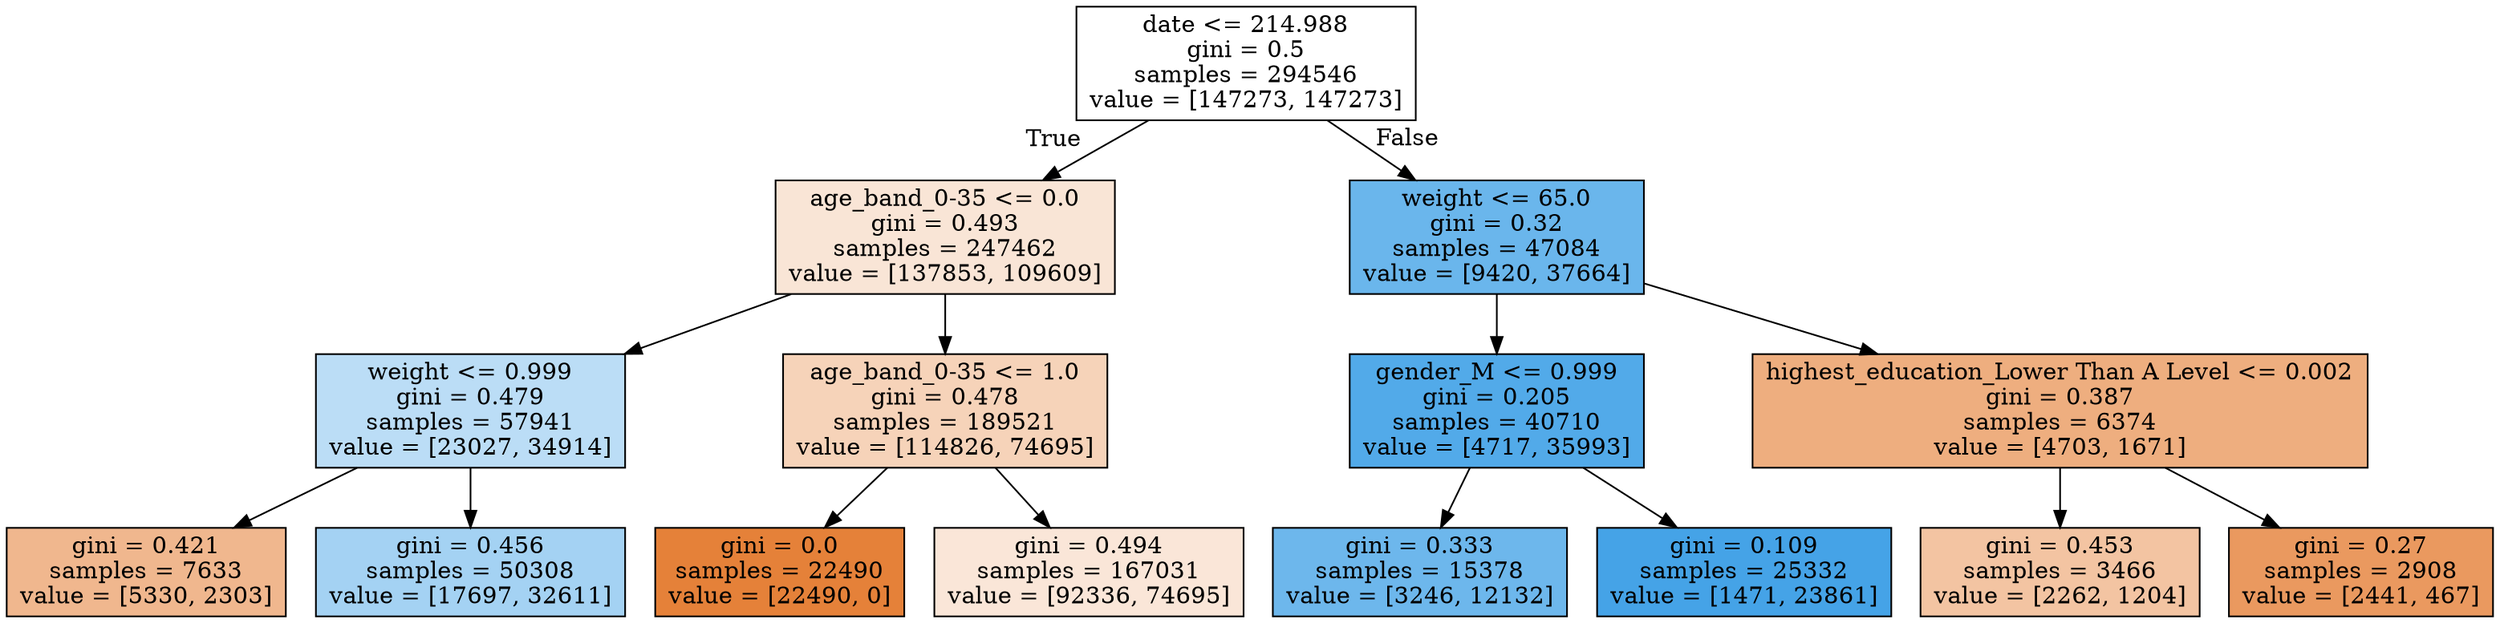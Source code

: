 digraph Tree {
node [shape=box, style="filled", color="black"] ;
0 [label="date <= 214.988\ngini = 0.5\nsamples = 294546\nvalue = [147273, 147273]", fillcolor="#e5813900"] ;
1 [label="age_band_0-35 <= 0.0\ngini = 0.493\nsamples = 247462\nvalue = [137853, 109609]", fillcolor="#e5813934"] ;
0 -> 1 [labeldistance=2.5, labelangle=45, headlabel="True"] ;
2 [label="weight <= 0.999\ngini = 0.479\nsamples = 57941\nvalue = [23027, 34914]", fillcolor="#399de557"] ;
1 -> 2 ;
3 [label="gini = 0.421\nsamples = 7633\nvalue = [5330, 2303]", fillcolor="#e5813991"] ;
2 -> 3 ;
4 [label="gini = 0.456\nsamples = 50308\nvalue = [17697, 32611]", fillcolor="#399de575"] ;
2 -> 4 ;
5 [label="age_band_0-35 <= 1.0\ngini = 0.478\nsamples = 189521\nvalue = [114826, 74695]", fillcolor="#e5813959"] ;
1 -> 5 ;
6 [label="gini = 0.0\nsamples = 22490\nvalue = [22490, 0]", fillcolor="#e58139ff"] ;
5 -> 6 ;
7 [label="gini = 0.494\nsamples = 167031\nvalue = [92336, 74695]", fillcolor="#e5813931"] ;
5 -> 7 ;
8 [label="weight <= 65.0\ngini = 0.32\nsamples = 47084\nvalue = [9420, 37664]", fillcolor="#399de5bf"] ;
0 -> 8 [labeldistance=2.5, labelangle=-45, headlabel="False"] ;
9 [label="gender_M <= 0.999\ngini = 0.205\nsamples = 40710\nvalue = [4717, 35993]", fillcolor="#399de5de"] ;
8 -> 9 ;
10 [label="gini = 0.333\nsamples = 15378\nvalue = [3246, 12132]", fillcolor="#399de5bb"] ;
9 -> 10 ;
11 [label="gini = 0.109\nsamples = 25332\nvalue = [1471, 23861]", fillcolor="#399de5ef"] ;
9 -> 11 ;
12 [label="highest_education_Lower Than A Level <= 0.002\ngini = 0.387\nsamples = 6374\nvalue = [4703, 1671]", fillcolor="#e58139a4"] ;
8 -> 12 ;
13 [label="gini = 0.453\nsamples = 3466\nvalue = [2262, 1204]", fillcolor="#e5813977"] ;
12 -> 13 ;
14 [label="gini = 0.27\nsamples = 2908\nvalue = [2441, 467]", fillcolor="#e58139ce"] ;
12 -> 14 ;
}